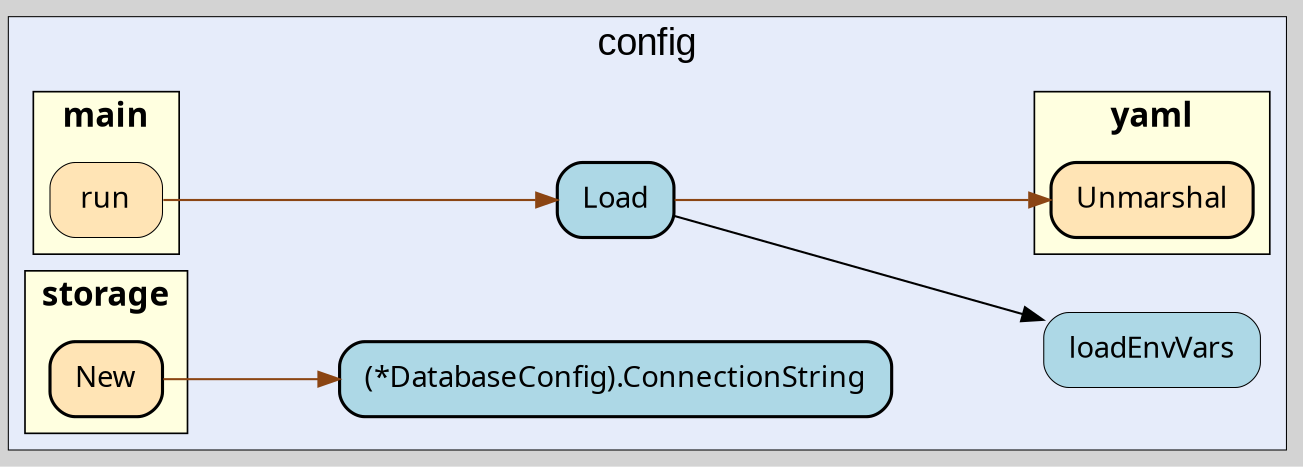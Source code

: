 digraph gocallvis {
    label="";
    labeljust="l";
    fontname="Arial";
    fontsize="14";
    rankdir="LR";
    bgcolor="lightgray";
    style="solid";
    penwidth="0.5";
    pad="0.0";
    nodesep="0.5";

    node [shape="box" style="filled,rounded" fillcolor="honeydew" fontname="Verdana" penwidth="1.0" margin="0.16,0.0"];
    edge [minlen="2"]

    subgraph "cluster_focus" {
        bgcolor="#e6ecfa";
label="config";
labelloc="t";
labeljust="c";
fontsize="18";
        
        "github.com/LederWorks/siros/backend/internal/config.Load" [ fillcolor="lightblue" label="Load" penwidth="1.5" tooltip="github.com/LederWorks/siros/backend/internal/config.Load | defined in config.go:108\nat config.go:143: calling [github.com/LederWorks/siros/backend/internal/config.loadEnvVars]\nat config.go:137: calling [gopkg.in/yaml.v3.Unmarshal]" ]
        "github.com/LederWorks/siros/backend/internal/config.loadEnvVars" [ penwidth="0.5" tooltip="github.com/LederWorks/siros/backend/internal/config.loadEnvVars | defined in config.go:149" fillcolor="lightblue" label="loadEnvVars" ]
        "(*github.com/LederWorks/siros/backend/internal/config.DatabaseConfig).ConnectionString" [ fillcolor="lightblue" label="(*DatabaseConfig).ConnectionString" penwidth="1.5" tooltip="(*github.com/LederWorks/siros/backend/internal/config.DatabaseConfig).ConnectionString | defined in config.go:163" ]
        
        subgraph "cluster_github.com/LederWorks/siros/backend/cmd/siros-server" {
        fontsize="16";
fillcolor="lightyellow";
fontname="Tahoma bold";
URL="/?f=github.com/LederWorks/siros/backend/cmd/siros-server";
tooltip="package: github.com/LederWorks/siros/backend/cmd/siros-server";
penwidth="0.8";
style="filled";
rank="sink";
label="main";
        
        "github.com/LederWorks/siros/backend/cmd/siros-server.run" [ fillcolor="moccasin" label="run" penwidth="0.5" tooltip="github.com/LederWorks/siros/backend/cmd/siros-server.run | defined in main.go:47\nat main.go:55: calling [github.com/LederWorks/siros/backend/internal/config.Load]" ]
        
    }

        subgraph "cluster_github.com/LederWorks/siros/backend/internal/storage" {
        penwidth="0.8";
fontsize="16";
fontname="Tahoma bold";
rank="sink";
style="filled";
fillcolor="lightyellow";
label="storage";
URL="/?f=github.com/LederWorks/siros/backend/internal/storage";
tooltip="package: github.com/LederWorks/siros/backend/internal/storage";
        
        "github.com/LederWorks/siros/backend/internal/storage.New" [ penwidth="1.5" tooltip="github.com/LederWorks/siros/backend/internal/storage.New | defined in storage.go:24\nat storage.go:25: calling [(*github.com/LederWorks/siros/backend/internal/config.DatabaseConfig).ConnectionString]" fillcolor="moccasin" label="New" ]
        
    }

        subgraph "cluster_gopkg.in/yaml.v3" {
        fontsize="16";
fillcolor="lightyellow";
fontname="Tahoma bold";
URL="/?f=gopkg.in/yaml.v3";
tooltip="package: gopkg.in/yaml.v3";
penwidth="0.8";
style="filled";
rank="sink";
label="yaml";
        
        "gopkg.in/yaml.v3.Unmarshal" [ fillcolor="moccasin" label="Unmarshal" penwidth="1.5" tooltip="gopkg.in/yaml.v3.Unmarshal | defined in yaml.go:88" ]
        
    }

    }

    "github.com/LederWorks/siros/backend/internal/config.Load" -> "github.com/LederWorks/siros/backend/internal/config.loadEnvVars" [ tooltip="at config.go:143: calling [github.com/LederWorks/siros/backend/internal/config.loadEnvVars]" ]
    "github.com/LederWorks/siros/backend/internal/config.Load" -> "gopkg.in/yaml.v3.Unmarshal" [ tooltip="at config.go:137: calling [gopkg.in/yaml.v3.Unmarshal]" color="saddlebrown" ]
    "github.com/LederWorks/siros/backend/cmd/siros-server.run" -> "github.com/LederWorks/siros/backend/internal/config.Load" [ tooltip="at main.go:55: calling [github.com/LederWorks/siros/backend/internal/config.Load]" color="saddlebrown" ]
    "github.com/LederWorks/siros/backend/internal/storage.New" -> "(*github.com/LederWorks/siros/backend/internal/config.DatabaseConfig).ConnectionString" [ tooltip="at storage.go:25: calling [(*github.com/LederWorks/siros/backend/internal/config.DatabaseConfig).ConnectionString]" color="saddlebrown" ]
}
